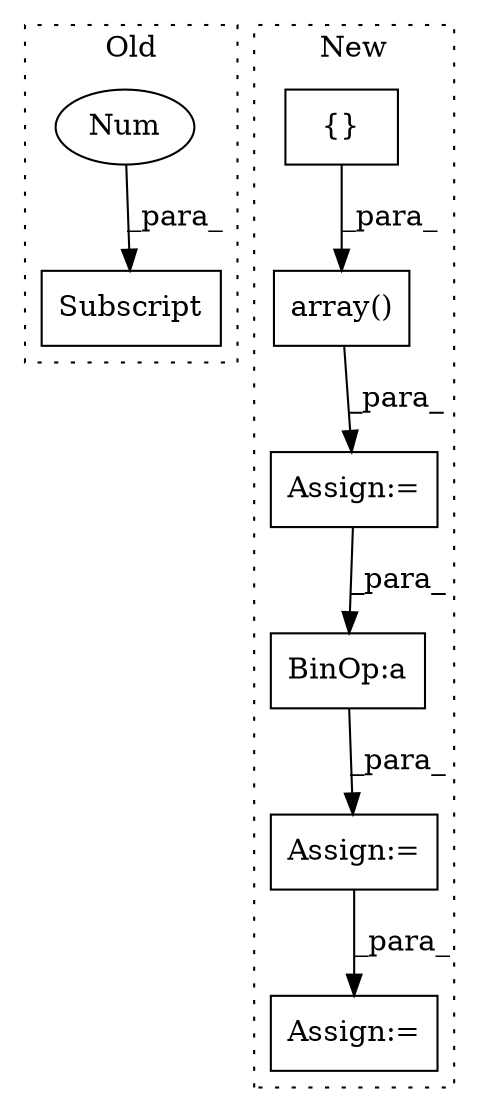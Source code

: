 digraph G {
subgraph cluster0 {
1 [label="Subscript" a="63" s="10365,0" l="13,0" shape="box"];
4 [label="Num" a="76" s="10376" l="1" shape="ellipse"];
label = "Old";
style="dotted";
}
subgraph cluster1 {
2 [label="array()" a="75" s="10502,10523" l="9,1" shape="box"];
3 [label="Assign:=" a="68" s="10962" l="3" shape="box"];
5 [label="BinOp:a" a="82" s="10653" l="3" shape="box"];
6 [label="Assign:=" a="68" s="10825" l="3" shape="box"];
7 [label="{}" a="59" s="10511,10522" l="1,0" shape="box"];
8 [label="Assign:=" a="68" s="10499" l="3" shape="box"];
label = "New";
style="dotted";
}
2 -> 8 [label="_para_"];
4 -> 1 [label="_para_"];
5 -> 6 [label="_para_"];
6 -> 3 [label="_para_"];
7 -> 2 [label="_para_"];
8 -> 5 [label="_para_"];
}